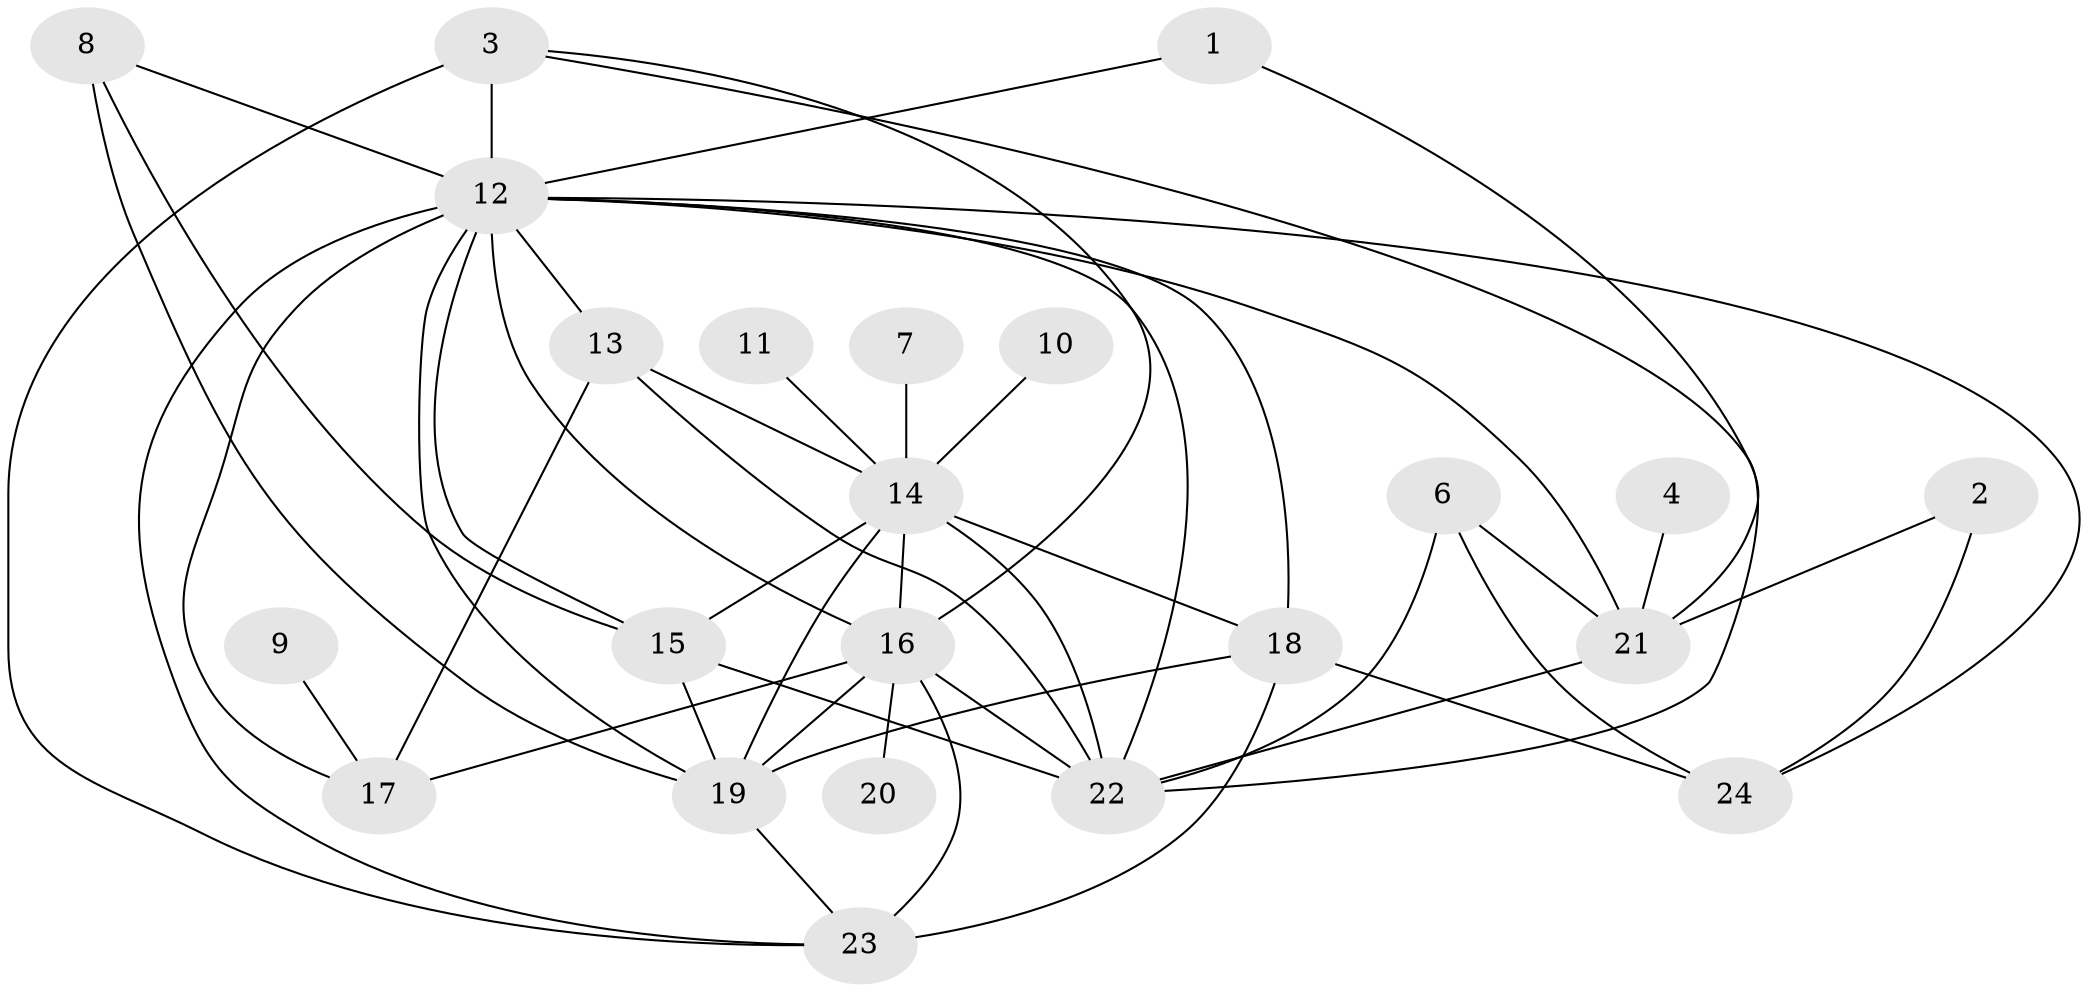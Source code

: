 // original degree distribution, {2: 0.23728813559322035, 5: 0.13559322033898305, 3: 0.1694915254237288, 6: 0.06779661016949153, 1: 0.11864406779661017, 8: 0.01694915254237288, 4: 0.22033898305084745, 0: 0.01694915254237288, 7: 0.01694915254237288}
// Generated by graph-tools (version 1.1) at 2025/35/03/04/25 23:35:45]
// undirected, 23 vertices, 49 edges
graph export_dot {
  node [color=gray90,style=filled];
  1;
  2;
  3;
  4;
  6;
  7;
  8;
  9;
  10;
  11;
  12;
  13;
  14;
  15;
  16;
  17;
  18;
  19;
  20;
  21;
  22;
  23;
  24;
  1 -- 12 [weight=1.0];
  1 -- 21 [weight=1.0];
  2 -- 21 [weight=1.0];
  2 -- 24 [weight=1.0];
  3 -- 12 [weight=3.0];
  3 -- 16 [weight=1.0];
  3 -- 22 [weight=1.0];
  3 -- 23 [weight=1.0];
  4 -- 21 [weight=1.0];
  6 -- 21 [weight=1.0];
  6 -- 22 [weight=1.0];
  6 -- 24 [weight=1.0];
  7 -- 14 [weight=1.0];
  8 -- 12 [weight=1.0];
  8 -- 15 [weight=2.0];
  8 -- 19 [weight=1.0];
  9 -- 17 [weight=1.0];
  10 -- 14 [weight=1.0];
  11 -- 14 [weight=1.0];
  12 -- 13 [weight=1.0];
  12 -- 15 [weight=1.0];
  12 -- 16 [weight=3.0];
  12 -- 17 [weight=1.0];
  12 -- 18 [weight=1.0];
  12 -- 19 [weight=2.0];
  12 -- 21 [weight=1.0];
  12 -- 22 [weight=1.0];
  12 -- 23 [weight=1.0];
  12 -- 24 [weight=1.0];
  13 -- 14 [weight=1.0];
  13 -- 17 [weight=1.0];
  13 -- 22 [weight=1.0];
  14 -- 15 [weight=2.0];
  14 -- 16 [weight=1.0];
  14 -- 18 [weight=1.0];
  14 -- 19 [weight=2.0];
  14 -- 22 [weight=2.0];
  15 -- 19 [weight=2.0];
  15 -- 22 [weight=1.0];
  16 -- 17 [weight=1.0];
  16 -- 19 [weight=1.0];
  16 -- 20 [weight=1.0];
  16 -- 22 [weight=1.0];
  16 -- 23 [weight=1.0];
  18 -- 19 [weight=3.0];
  18 -- 23 [weight=2.0];
  18 -- 24 [weight=1.0];
  19 -- 23 [weight=1.0];
  21 -- 22 [weight=1.0];
}
